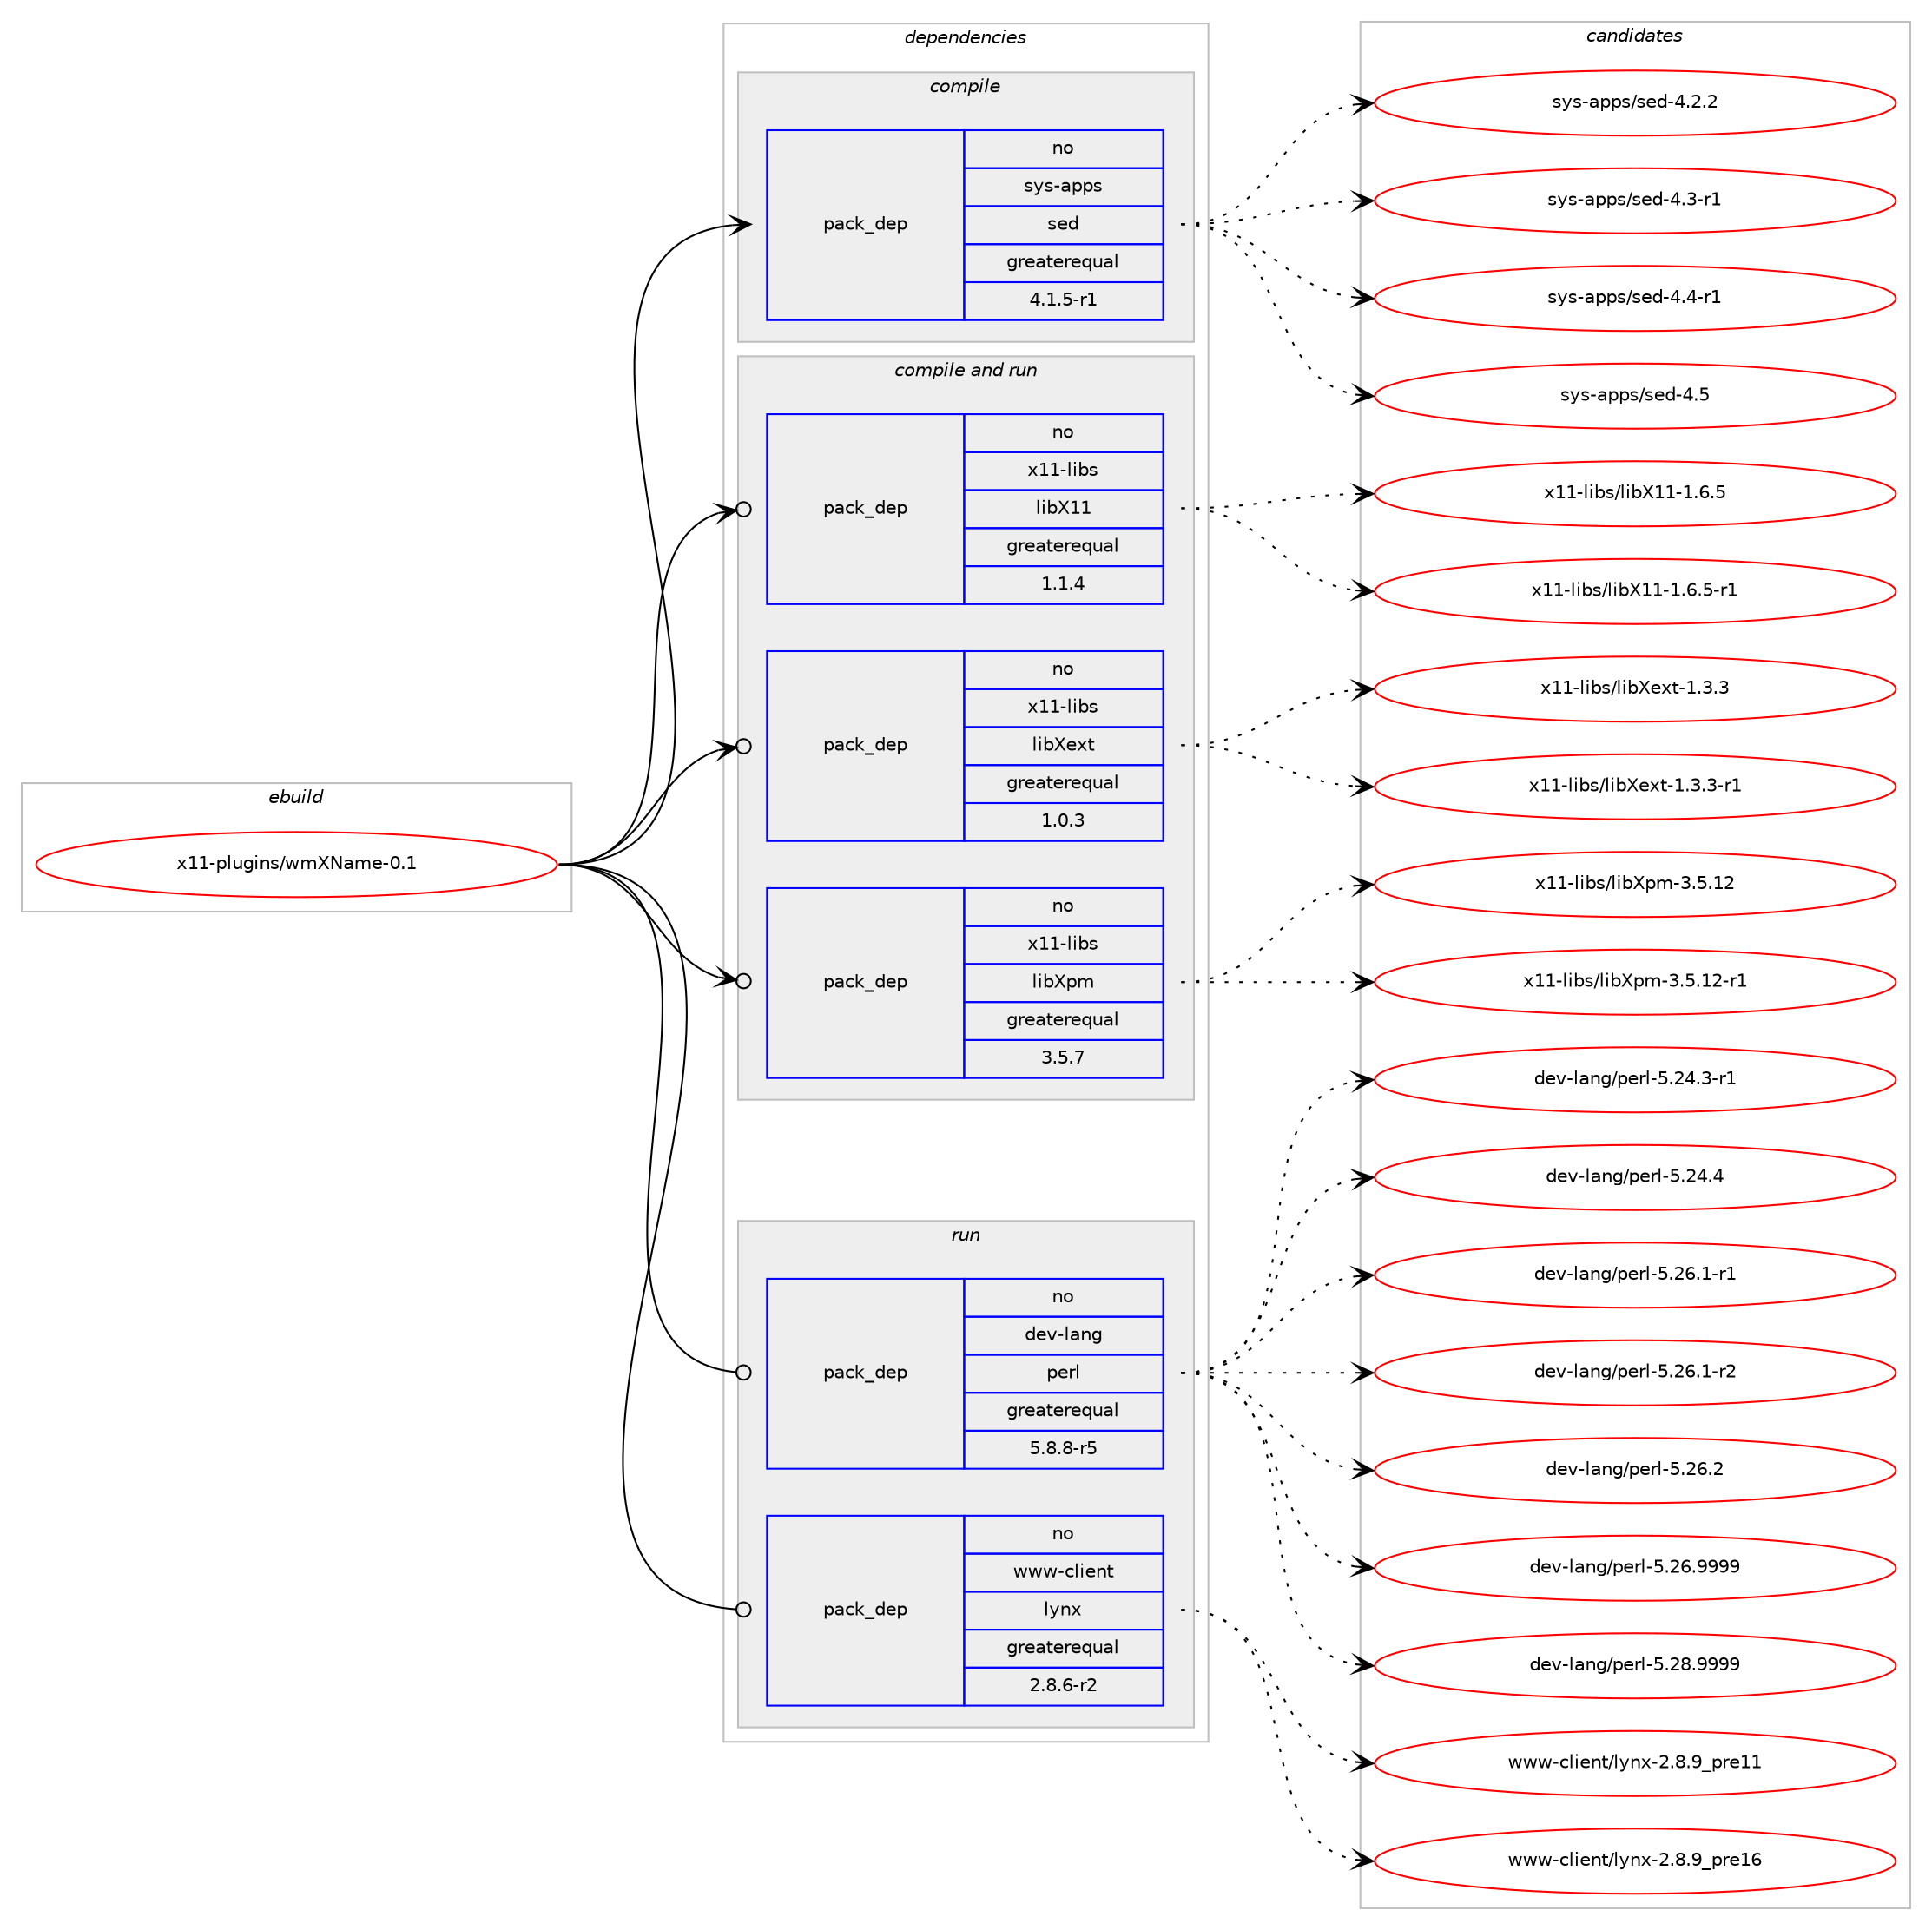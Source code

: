 digraph prolog {

# *************
# Graph options
# *************

newrank=true;
concentrate=true;
compound=true;
graph [rankdir=LR,fontname=Helvetica,fontsize=10,ranksep=1.5];#, ranksep=2.5, nodesep=0.2];
edge  [arrowhead=vee];
node  [fontname=Helvetica,fontsize=10];

# **********
# The ebuild
# **********

subgraph cluster_leftcol {
color=gray;
rank=same;
label=<<i>ebuild</i>>;
id [label="x11-plugins/wmXName-0.1", color=red, width=4, href="../x11-plugins/wmXName-0.1.svg"];
}

# ****************
# The dependencies
# ****************

subgraph cluster_midcol {
color=gray;
label=<<i>dependencies</i>>;
subgraph cluster_compile {
fillcolor="#eeeeee";
style=filled;
label=<<i>compile</i>>;
subgraph pack7856 {
dependency9156 [label=<<TABLE BORDER="0" CELLBORDER="1" CELLSPACING="0" CELLPADDING="4" WIDTH="220"><TR><TD ROWSPAN="6" CELLPADDING="30">pack_dep</TD></TR><TR><TD WIDTH="110">no</TD></TR><TR><TD>sys-apps</TD></TR><TR><TD>sed</TD></TR><TR><TD>greaterequal</TD></TR><TR><TD>4.1.5-r1</TD></TR></TABLE>>, shape=none, color=blue];
}
id:e -> dependency9156:w [weight=20,style="solid",arrowhead="vee"];
}
subgraph cluster_compileandrun {
fillcolor="#eeeeee";
style=filled;
label=<<i>compile and run</i>>;
subgraph pack7857 {
dependency9157 [label=<<TABLE BORDER="0" CELLBORDER="1" CELLSPACING="0" CELLPADDING="4" WIDTH="220"><TR><TD ROWSPAN="6" CELLPADDING="30">pack_dep</TD></TR><TR><TD WIDTH="110">no</TD></TR><TR><TD>x11-libs</TD></TR><TR><TD>libX11</TD></TR><TR><TD>greaterequal</TD></TR><TR><TD>1.1.4</TD></TR></TABLE>>, shape=none, color=blue];
}
id:e -> dependency9157:w [weight=20,style="solid",arrowhead="odotvee"];
subgraph pack7858 {
dependency9158 [label=<<TABLE BORDER="0" CELLBORDER="1" CELLSPACING="0" CELLPADDING="4" WIDTH="220"><TR><TD ROWSPAN="6" CELLPADDING="30">pack_dep</TD></TR><TR><TD WIDTH="110">no</TD></TR><TR><TD>x11-libs</TD></TR><TR><TD>libXext</TD></TR><TR><TD>greaterequal</TD></TR><TR><TD>1.0.3</TD></TR></TABLE>>, shape=none, color=blue];
}
id:e -> dependency9158:w [weight=20,style="solid",arrowhead="odotvee"];
subgraph pack7859 {
dependency9159 [label=<<TABLE BORDER="0" CELLBORDER="1" CELLSPACING="0" CELLPADDING="4" WIDTH="220"><TR><TD ROWSPAN="6" CELLPADDING="30">pack_dep</TD></TR><TR><TD WIDTH="110">no</TD></TR><TR><TD>x11-libs</TD></TR><TR><TD>libXpm</TD></TR><TR><TD>greaterequal</TD></TR><TR><TD>3.5.7</TD></TR></TABLE>>, shape=none, color=blue];
}
id:e -> dependency9159:w [weight=20,style="solid",arrowhead="odotvee"];
}
subgraph cluster_run {
fillcolor="#eeeeee";
style=filled;
label=<<i>run</i>>;
subgraph pack7860 {
dependency9160 [label=<<TABLE BORDER="0" CELLBORDER="1" CELLSPACING="0" CELLPADDING="4" WIDTH="220"><TR><TD ROWSPAN="6" CELLPADDING="30">pack_dep</TD></TR><TR><TD WIDTH="110">no</TD></TR><TR><TD>dev-lang</TD></TR><TR><TD>perl</TD></TR><TR><TD>greaterequal</TD></TR><TR><TD>5.8.8-r5</TD></TR></TABLE>>, shape=none, color=blue];
}
id:e -> dependency9160:w [weight=20,style="solid",arrowhead="odot"];
subgraph pack7861 {
dependency9161 [label=<<TABLE BORDER="0" CELLBORDER="1" CELLSPACING="0" CELLPADDING="4" WIDTH="220"><TR><TD ROWSPAN="6" CELLPADDING="30">pack_dep</TD></TR><TR><TD WIDTH="110">no</TD></TR><TR><TD>www-client</TD></TR><TR><TD>lynx</TD></TR><TR><TD>greaterequal</TD></TR><TR><TD>2.8.6-r2</TD></TR></TABLE>>, shape=none, color=blue];
}
id:e -> dependency9161:w [weight=20,style="solid",arrowhead="odot"];
}
}

# **************
# The candidates
# **************

subgraph cluster_choices {
rank=same;
color=gray;
label=<<i>candidates</i>>;

subgraph choice7856 {
color=black;
nodesep=1;
choice115121115459711211211547115101100455246504650 [label="sys-apps/sed-4.2.2", color=red, width=4,href="../sys-apps/sed-4.2.2.svg"];
choice115121115459711211211547115101100455246514511449 [label="sys-apps/sed-4.3-r1", color=red, width=4,href="../sys-apps/sed-4.3-r1.svg"];
choice115121115459711211211547115101100455246524511449 [label="sys-apps/sed-4.4-r1", color=red, width=4,href="../sys-apps/sed-4.4-r1.svg"];
choice11512111545971121121154711510110045524653 [label="sys-apps/sed-4.5", color=red, width=4,href="../sys-apps/sed-4.5.svg"];
dependency9156:e -> choice115121115459711211211547115101100455246504650:w [style=dotted,weight="100"];
dependency9156:e -> choice115121115459711211211547115101100455246514511449:w [style=dotted,weight="100"];
dependency9156:e -> choice115121115459711211211547115101100455246524511449:w [style=dotted,weight="100"];
dependency9156:e -> choice11512111545971121121154711510110045524653:w [style=dotted,weight="100"];
}
subgraph choice7857 {
color=black;
nodesep=1;
choice120494945108105981154710810598884949454946544653 [label="x11-libs/libX11-1.6.5", color=red, width=4,href="../x11-libs/libX11-1.6.5.svg"];
choice1204949451081059811547108105988849494549465446534511449 [label="x11-libs/libX11-1.6.5-r1", color=red, width=4,href="../x11-libs/libX11-1.6.5-r1.svg"];
dependency9157:e -> choice120494945108105981154710810598884949454946544653:w [style=dotted,weight="100"];
dependency9157:e -> choice1204949451081059811547108105988849494549465446534511449:w [style=dotted,weight="100"];
}
subgraph choice7858 {
color=black;
nodesep=1;
choice12049494510810598115471081059888101120116454946514651 [label="x11-libs/libXext-1.3.3", color=red, width=4,href="../x11-libs/libXext-1.3.3.svg"];
choice120494945108105981154710810598881011201164549465146514511449 [label="x11-libs/libXext-1.3.3-r1", color=red, width=4,href="../x11-libs/libXext-1.3.3-r1.svg"];
dependency9158:e -> choice12049494510810598115471081059888101120116454946514651:w [style=dotted,weight="100"];
dependency9158:e -> choice120494945108105981154710810598881011201164549465146514511449:w [style=dotted,weight="100"];
}
subgraph choice7859 {
color=black;
nodesep=1;
choice1204949451081059811547108105988811210945514653464950 [label="x11-libs/libXpm-3.5.12", color=red, width=4,href="../x11-libs/libXpm-3.5.12.svg"];
choice12049494510810598115471081059888112109455146534649504511449 [label="x11-libs/libXpm-3.5.12-r1", color=red, width=4,href="../x11-libs/libXpm-3.5.12-r1.svg"];
dependency9159:e -> choice1204949451081059811547108105988811210945514653464950:w [style=dotted,weight="100"];
dependency9159:e -> choice12049494510810598115471081059888112109455146534649504511449:w [style=dotted,weight="100"];
}
subgraph choice7860 {
color=black;
nodesep=1;
choice100101118451089711010347112101114108455346505246514511449 [label="dev-lang/perl-5.24.3-r1", color=red, width=4,href="../dev-lang/perl-5.24.3-r1.svg"];
choice10010111845108971101034711210111410845534650524652 [label="dev-lang/perl-5.24.4", color=red, width=4,href="../dev-lang/perl-5.24.4.svg"];
choice100101118451089711010347112101114108455346505446494511449 [label="dev-lang/perl-5.26.1-r1", color=red, width=4,href="../dev-lang/perl-5.26.1-r1.svg"];
choice100101118451089711010347112101114108455346505446494511450 [label="dev-lang/perl-5.26.1-r2", color=red, width=4,href="../dev-lang/perl-5.26.1-r2.svg"];
choice10010111845108971101034711210111410845534650544650 [label="dev-lang/perl-5.26.2", color=red, width=4,href="../dev-lang/perl-5.26.2.svg"];
choice10010111845108971101034711210111410845534650544657575757 [label="dev-lang/perl-5.26.9999", color=red, width=4,href="../dev-lang/perl-5.26.9999.svg"];
choice10010111845108971101034711210111410845534650564657575757 [label="dev-lang/perl-5.28.9999", color=red, width=4,href="../dev-lang/perl-5.28.9999.svg"];
dependency9160:e -> choice100101118451089711010347112101114108455346505246514511449:w [style=dotted,weight="100"];
dependency9160:e -> choice10010111845108971101034711210111410845534650524652:w [style=dotted,weight="100"];
dependency9160:e -> choice100101118451089711010347112101114108455346505446494511449:w [style=dotted,weight="100"];
dependency9160:e -> choice100101118451089711010347112101114108455346505446494511450:w [style=dotted,weight="100"];
dependency9160:e -> choice10010111845108971101034711210111410845534650544650:w [style=dotted,weight="100"];
dependency9160:e -> choice10010111845108971101034711210111410845534650544657575757:w [style=dotted,weight="100"];
dependency9160:e -> choice10010111845108971101034711210111410845534650564657575757:w [style=dotted,weight="100"];
}
subgraph choice7861 {
color=black;
nodesep=1;
choice119119119459910810510111011647108121110120455046564657951121141014949 [label="www-client/lynx-2.8.9_pre11", color=red, width=4,href="../www-client/lynx-2.8.9_pre11.svg"];
choice119119119459910810510111011647108121110120455046564657951121141014954 [label="www-client/lynx-2.8.9_pre16", color=red, width=4,href="../www-client/lynx-2.8.9_pre16.svg"];
dependency9161:e -> choice119119119459910810510111011647108121110120455046564657951121141014949:w [style=dotted,weight="100"];
dependency9161:e -> choice119119119459910810510111011647108121110120455046564657951121141014954:w [style=dotted,weight="100"];
}
}

}
